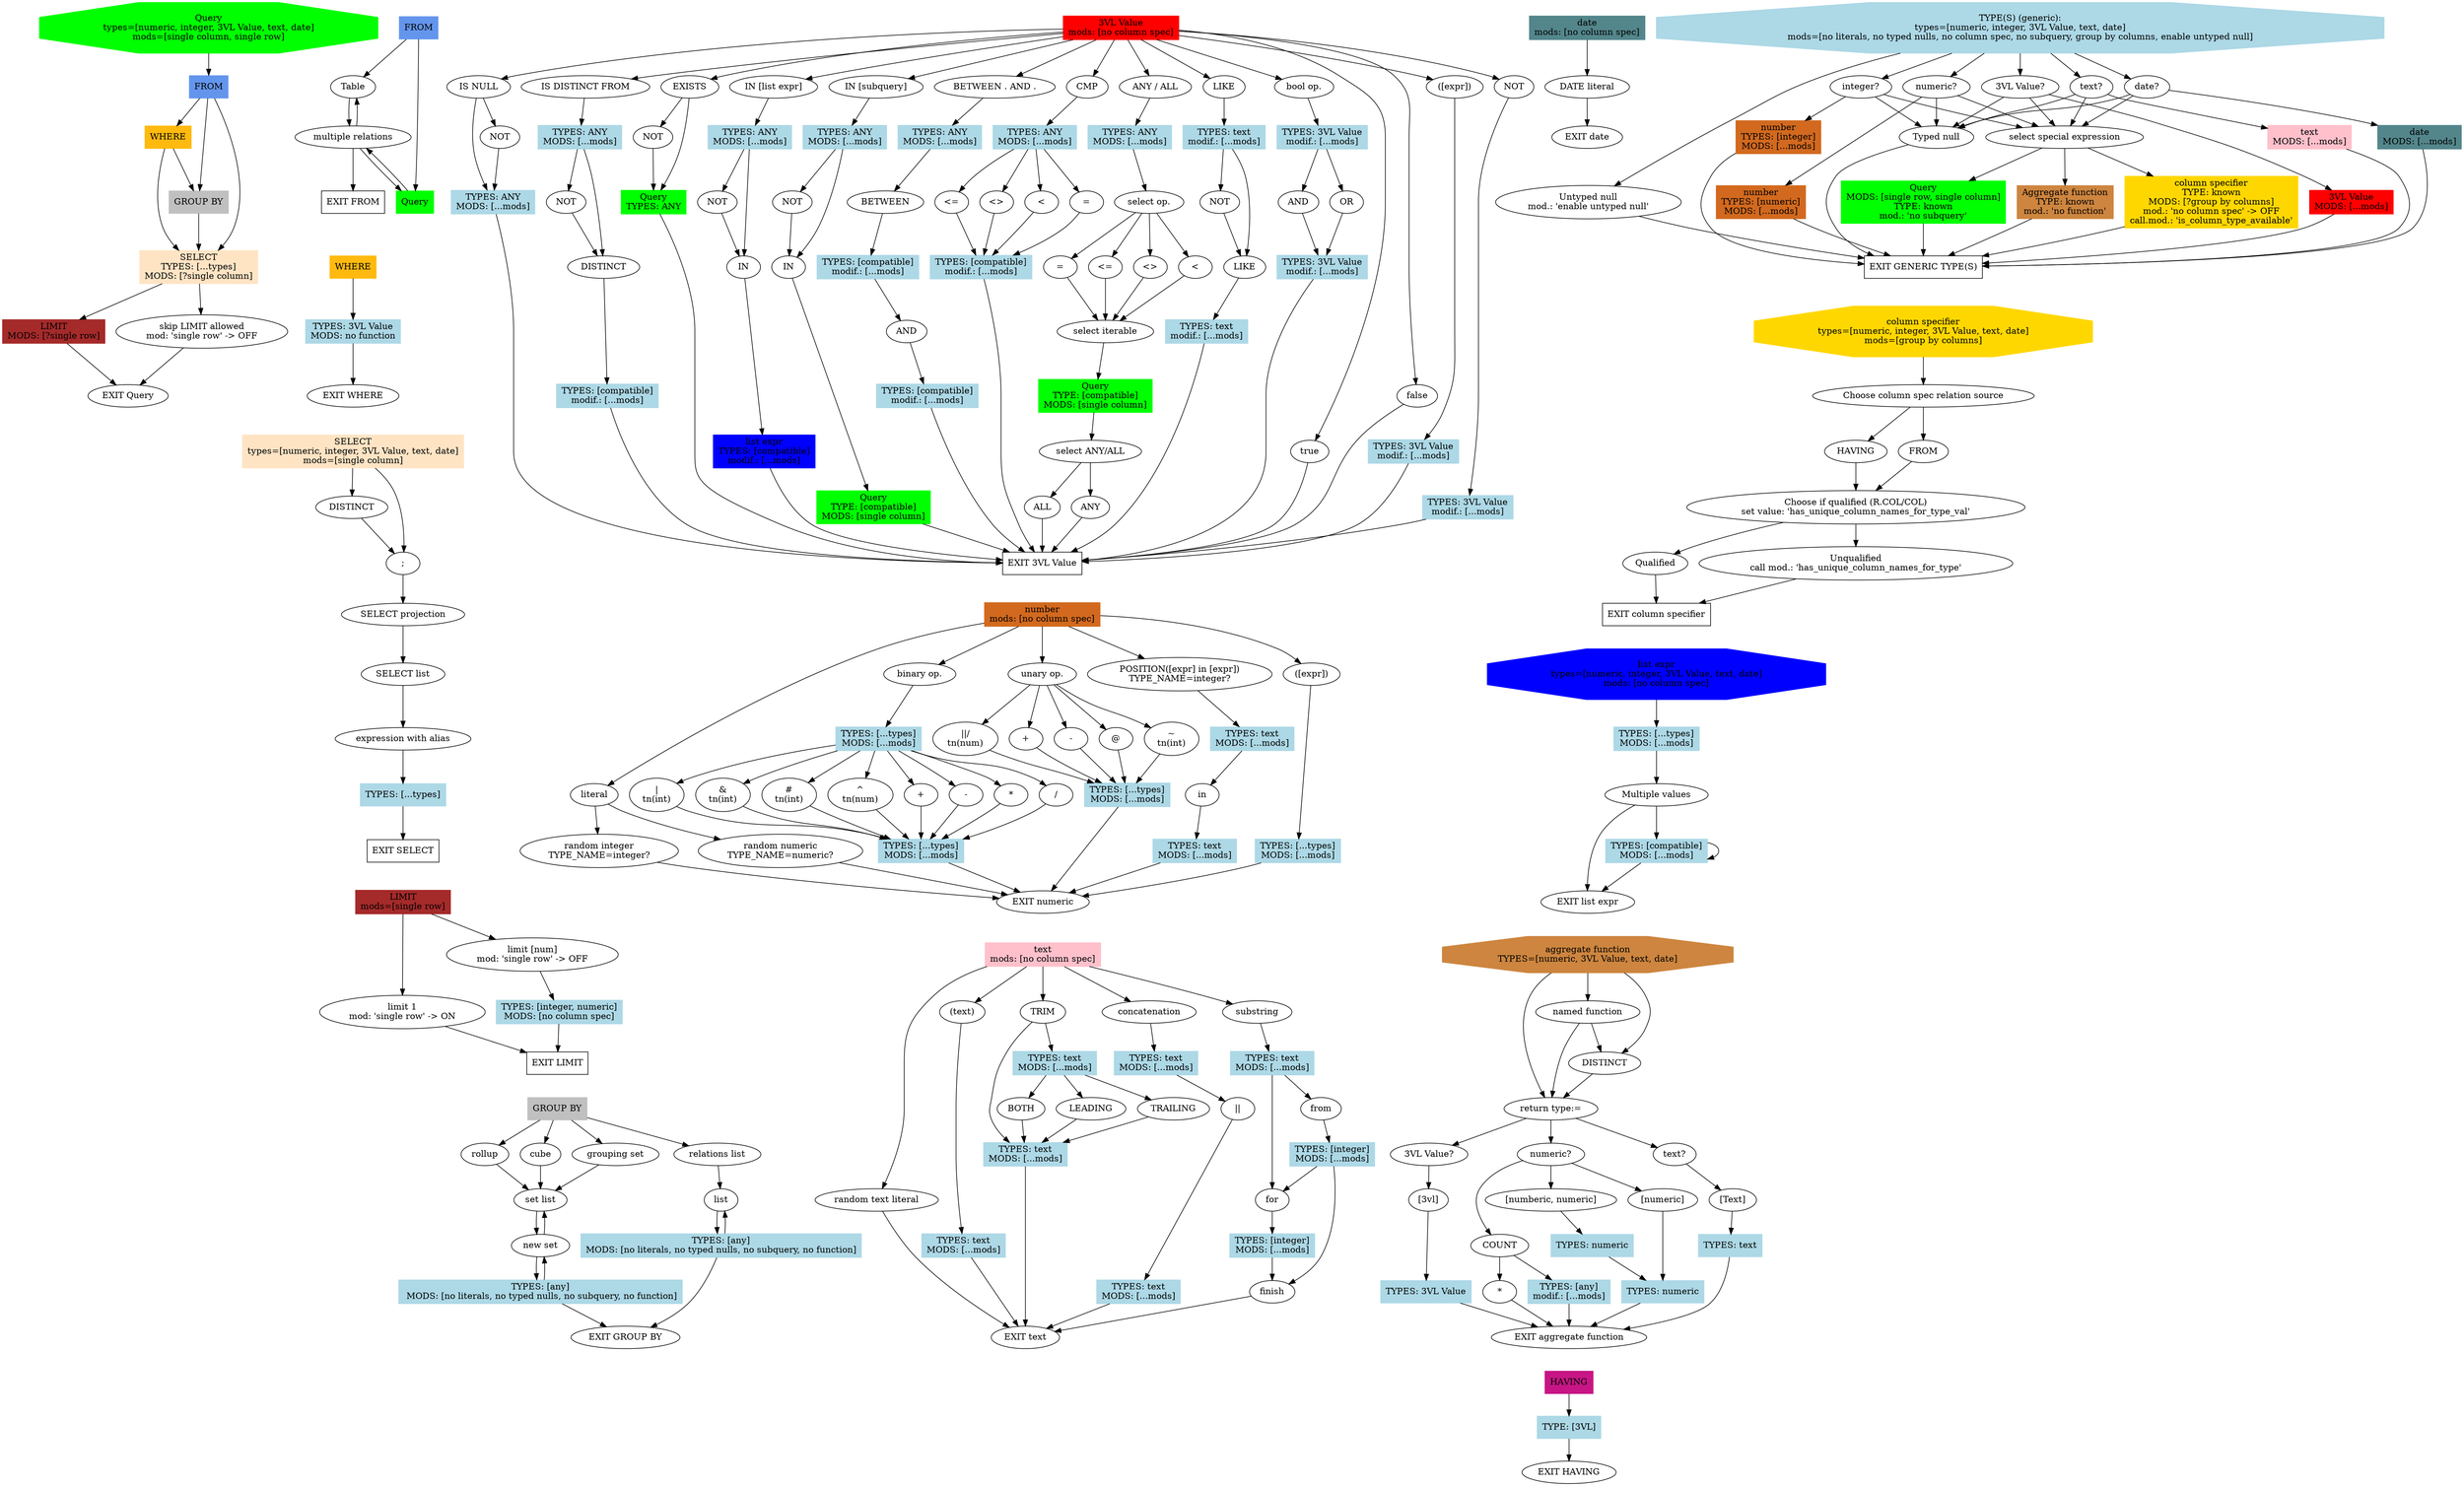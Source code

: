 # Structure is ALWAYS as follows:
# 1. General rule is place function definitions inside their own subgraphs.
# 2. Functional node begins from the node_name node.

# 3. Function definitions & calls look as follows:
# 1) Definitions:
# subgraph def_{node_name} {
#     {node_name} [
#         TYPES="[{type_name}, ...]" (multiple type variants can be choosen, none can be choosen)
#         MODS="[{mod_name}, ...]"
#         uses_wrapped_types="true" (whether to wrap types into the subgraph's type, if subgraph has an inner type)
#         ...
#     ]
#     EXIT_{node_name} [label="EXIT {node_label}"]
#     ...
# }
# 2) Calls (execution will move to a root of a different subgraph):
#     call{caller_num}_{node_name} [
#         TYPES="[{type_name}, ...]" OR "[any]" OR "[known]" OR "[compatible]" OR "[...]" (passes all argument types further),
#         MODS="[{mod_name}, ...]" OR "[...]" (passes all argument modifiers further),
#         ...
#     ]
#
# TYPE, TYPES and MOD in definitions are only for type-checking.
# All specified types of modifiers (TYPE, TYPES, MOD) are required to be passed by caller.
# If TYPES="[any]", all types are selected.
# If TYPES="[compatible]" or TYPES="[known]", the types are popped from the reprective stacks.
# from the respective stacks

# 4. Typed node (with a question mark at the end in definition label):
# {node_name} [TYPE_NAME="type_name"]
# TYPE_NAME is the name of a type listed in function declaration.
# The node will be turned off or on respective to the types passed to function call.

# 4.1 A node with a modifier
# {node_name} [modifier="[trig_name]", modifier_mode="on"/"off"]
# if `modifier` is present in the modifiers, turn the node on or off according to the modifier_mode.

# 4.2 A node with a call modifier
# {node_name} [call_modifier="[call_trig_name]"]
# if the function corresponding to call_trig_name returns true (handler registered in code),
# the node is on. Otherwise, it is off.

# 5. Exit a callable node:
# EXIT_{node_name} [label="EXIT {node_label}"]

# 6. Call a callable node with params:
# call{caller_num}_{node_name} [TYPES={...}, MODS={...}, ...]
# ... -> call...
# there can be multiple callers, so each caller should have a unique id
# values of TYPES and MOD are exact mathes to those in definition

# 7. Call a callable node without params:
# call{caller_num}_{node_name} [...]
# ... -> call...

# 8. These are ignored:
# 1) ... -> ... [color=none]
# 2) Graphviz params in [] (label, shape...)

# 9. Define a node before referencing it:
# FROM []
# Query -> FROM

# 10. Don't do this:
# ... -> ... -> ...

# 11. subgraph ignore {} is completely ignored

# 12. Do NOT use block comments /* */

# 13 [temporary]. Mark nodes that will generate a literal value with 100%
# probability as node[literal="t"]

# 14. To use modifiers provided in arguments, mark a node with modifier="MOD. NAME", modifier_mode="off" / modifier_mode="on"

digraph G {
    subgraph def_Query {
        Query [TYPES="[numeric, integer, 3VL Value, text, date]", MODS="[single column, single row]", label="Query\ntypes=[numeric, integer, 3VL Value, text, date]\nmods=[single column, single row]", shape=octagon, style=filled, color=green]
        EXIT_Query [label="EXIT Query"]

        call0_FROM [label="FROM", shape=rectangle, color=cornflowerblue, style=filled]
        Query -> call0_FROM

        call0_WHERE [label="WHERE", shape=rectangle, style=filled, color=darkgoldenrod1]
        call0_FROM -> call0_WHERE

        call0_SELECT [label="SELECT\nTYPES: [...types]\nMODS: [?single column]", TYPES="[...]", MODS="[?single column]", shape=rectangle, style=filled, color=bisque]
        call0_WHERE -> call0_SELECT
        call0_FROM -> call0_SELECT
        
        call0_group_by [label="GROUP BY", shape=rectangle, style=filled, color=gray]
        call0_WHERE -> call0_group_by
        call0_FROM -> call0_group_by
        call0_group_by -> call0_SELECT

        // call0_group_by [label="GROUP BY Statement", TYPES="[known]", shape=rectangle, style=filled, color=gray]
        // call0_WHERE -> call0_group_by
        // call0_group_by -> call0_SELECT

        // call0_having [label="HAVING", TYPES="[known]", MODS="[]", shape=rectangle, style=filled, color=mediumvioletred]
        // call0_SELECT -> call0_having
        // call0_having -> EXIT_Query

        call0_LIMIT [label="LIMIT\nMODS: [?single row]", MODS="[?single row]", shape=rectangle, style=filled, color=brown]
        query_can_skip_limit [label="skip LIMIT allowed\nmod: 'single row' -> OFF", modifier="single row", modifier_mode="off"]
        call0_SELECT -> call0_LIMIT
        call0_SELECT -> query_can_skip_limit
        call0_LIMIT -> EXIT_Query
        query_can_skip_limit -> EXIT_Query
    }

    subgraph def_FROM {
        FROM [shape=rectangle, color=cornflowerblue, style=filled]
        EXIT_FROM [label="EXIT FROM", shape=rectangle]

        FROM_multiple_relations [label="multiple relations"]

        Table []
        FROM -> Table
        Table -> FROM_multiple_relations
        FROM_multiple_relations -> Table

        call0_Query [label="Query", shape=rectangle, TYPES="[any]", MODS="[]", style=filled, color=green]
        FROM -> call0_Query
        call0_Query -> FROM_multiple_relations
        FROM_multiple_relations -> call0_Query

        // FROM -> EXIT_FROM
        FROM_multiple_relations -> EXIT_FROM
    }

    subgraph def_WHERE {
        WHERE [label="WHERE", shape=rectangle, style=filled, color=darkgoldenrod1]
        EXIT_WHERE [label="EXIT WHERE"]

        call53_types [TYPES="[3VL Value]", MODS="[no function]", label="TYPES: 3VL Value\nMODS: no function", shape=rectangle, style=filled, color=lightblue]
        WHERE -> call53_types
        call53_types -> EXIT_WHERE
    }

    subgraph def_SELECT {
        SELECT [TYPES="[numeric, integer, 3VL Value, text, date]", MODS="[single column]", label="SELECT\ntypes=[numeric, integer, 3VL Value, text, date]\nmods=[single column]", shape=rectangle, style=filled, color=bisque]
        EXIT_SELECT [label="EXIT SELECT", shape=rectangle]

        // call0_group_by [label="GROUP BY Statement", TYPES="[known]", shape=rectangle, style=filled, color=gray]
        // EXIT_WHERE -> call0_group_by
        // call0_group_by -> SELECT

        SELECT_DISTINCT [label="DISTINCT"]
        // SELECT_PERCENT [label="PERCENT"]
        // SELECT_TOP [label="TOP"]
        // call43_types [TYPES="[integer, numeric]", label="TYPES: [integer, numeric]", shape=rectangle, style=filled, color=lightblue]
        // SELECT_WITH_TIES [label="WITH TIES"]
        SELECT_distinct_end [label=";"]
        // SELECT_percent_end [label=";"]

        SELECT -> SELECT_DISTINCT
        SELECT_DISTINCT -> SELECT_distinct_end
        SELECT -> SELECT_distinct_end
        // SELECT_distinct_end -> SELECT_TOP
        // SELECT_TOP -> call43_types
        // call43_types -> SELECT_PERCENT
        // SELECT_PERCENT -> SELECT_percent_end
        // call43_types -> SELECT_percent_end
        // SELECT_percent_end -> SELECT_WITH_TIES

        SELECT_projection [label="SELECT projection"]
        // SELECT_WITH_TIES -> SELECT_projection
        SELECT_distinct_end -> SELECT_projection
        // SELECT_percent_end -> SELECT_projection

        SELECT_list [label="SELECT list"]
        
        // we can make a call trigger, moving this to a separate subgraph,
        // that would check whether there is a single column for a wildcard,
        // but let's keep it simple for now
        // SELECT_wildcard[label="wildcard\ncall mod.: is_wildcard_available", call_modifier="is_wildcard_available"]
        // SELECT_qualified_wildcard[label="qualified wildcard\ncall mod.: is_wildcard_available", call_modifier="is_wildcard_available"]
        // SELECT_tables_eligible_for_wildcard[label="Set Relations for wildcards\nset_value='wildcard_relations'", set_value="wildcard_relations"]
        // SELECT_tables_eligible_for_wildcard -> SELECT_wildcard
        // SELECT_tables_eligible_for_wildcard -> SELECT_qualified_wildcard

        // SELECT_unnamed_expr[label="unnamed expression"]
        SELECT_expr_with_alias[label="expression with alias"]
        // SELECT_list_multiple_values[label="SELECT list multiple values\nOFF: 'single column'", modifier="single column", modifier_mode="off"]

        SELECT_projection -> SELECT_list
        // SELECT_list -> SELECT_tables_eligible_for_wildcard
        // SELECT_list -> SELECT_unnamed_expr
        SELECT_list -> SELECT_expr_with_alias
        call54_types [label="TYPES: [...types]", TYPES="[...]", shape=rectangle, style=filled, color=lightblue]
        // SELECT_unnamed_expr -> call54_types
        SELECT_expr_with_alias -> call54_types

        // call0_aggregate_function [label="aggregate function*", TYPES="[known]", shape=rectangle, style=filled, color=peru]
        // SELECT_wildcard -> SELECT_list_multiple_values
        // SELECT_wildcard -> EXIT_SELECT
        // SELECT_qualified_wildcard -> SELECT_list_multiple_values
        // SELECT_qualified_wildcard -> EXIT_SELECT
        // call54_types -> SELECT_list_multiple_values
        call54_types -> EXIT_SELECT
        // SELECT_list_multiple_values -> SELECT_list
    }

    subgraph def_LIMIT {
        LIMIT [MODS="[single row]", label="LIMIT\nmods=[single row]", shape=rectangle, style=filled, color=brown]
        EXIT_LIMIT [label="EXIT LIMIT", shape=rectangle]

        single_row_true [label="limit 1\nmod: 'single row' -> ON", modifier="single row", modifier_mode="on"]
        LIMIT -> single_row_true
        single_row_true -> EXIT_LIMIT

        limit_num [label="limit [num]\nmod: 'single row' -> OFF", modifier="single row", modifier_mode="off"]
        LIMIT -> limit_num
        call52_types [TYPES="[integer, numeric]", MODS="[no column spec, no function]", label="TYPES: [integer, numeric]\nMODS: [no column spec]", shape=rectangle, style=filled, color=lightblue]
        limit_num -> call52_types
        call52_types -> EXIT_LIMIT
    }

    subgraph def_VAL_3 {
        VAL_3 [shape=rectangle, label="3VL Value\nmods: [no column spec]", MODS="[no column spec]", style=filled, color=red]
        EXIT_VAL_3 [shape=rectangle, label="EXIT 3VL Value"]

        IsNull [label="IS NULL"]
        call55_types [TYPES="[any]", MODS="[...]", label="TYPES: ANY\nMODS: [...mods]", shape=rectangle, color=lightblue, style=filled]
        VAL_3 -> IsNull
        IsNull -> call55_types
        IsNull_not [label="NOT"]
        IsNull -> IsNull_not
        IsNull_not -> call55_types
        call55_types -> EXIT_VAL_3

        IsDistinctFrom [label="IS DISTINCT FROM"]
        call56_types [TYPES="[any]", MODS="[...]", label="TYPES: ANY\nMODS: [...mods]", shape=rectangle, color=lightblue, style=filled]
        IsDistinctNOT [label="NOT"]
        DISTINCT []
        call21_types [MODS="[...]", TYPES="[compatible]", label="TYPES: [compatible]\nmodif.: [...mods]", shape=rectangle, style=filled, color=lightblue]
        VAL_3 -> IsDistinctFrom
        IsDistinctFrom -> call56_types
        call56_types -> IsDistinctNOT
        IsDistinctNOT -> DISTINCT
        call56_types -> DISTINCT
        DISTINCT -> call21_types
        call21_types -> EXIT_VAL_3

        Exists_not [label="NOT"]
        Exists [label="EXISTS"]
        call2_Query [TYPES="[any]", MODS="[]", label="Query\nTYPES: ANY", shape=rectangle, style=filled, color=green]
        VAL_3 -> Exists
        Exists -> call2_Query
        call2_Query -> EXIT_VAL_3
        Exists -> Exists_not
        Exists_not -> call2_Query

        InList[label="IN [list expr]"]
        InListNot [label="NOT"]
        InListIn [label="IN"]
        VAL_3 -> InList
        call57_types [TYPES="[any]", MODS="[...]", label="TYPES: ANY\nMODS: [...mods]", shape=rectangle, color=lightblue, style=filled]
        InList -> call57_types
        call57_types -> InListNot
        InListNot -> InListIn
        call57_types -> InListIn
        call1_list_expr [TYPES="[compatible]", MODS="[...]", label="list expr\nTYPES: [compatible]\nmodif.: [...mods]", shape=rectangle, style=filled, color=blue]
        InListIn -> call1_list_expr
        call1_list_expr -> EXIT_VAL_3

        InSubquery[label="IN [subquery]"]
        InSubqueryNot [label="NOT"]
        InSubqueryIn [label="IN"]
        call58_types [TYPES="[any]", MODS="[...]", label="TYPES: ANY\nMODS: [...mods]", shape=rectangle, color=lightblue, style=filled]
        VAL_3 -> InSubquery
        InSubquery -> call58_types
        call58_types -> InSubqueryNot
        InSubqueryNot -> InSubqueryIn
        call58_types -> InSubqueryIn
        call3_Query [TYPES="[compatible]", MODS="[single column]", label="Query\nTYPE: [compatible]\nMODS: [single column]", shape=rectangle, style=filled, color=green]
        InSubqueryIn -> call3_Query
        call3_Query -> EXIT_VAL_3

        Between[label="BETWEEN . AND ."]
        BetweenBetween [label="BETWEEN"]
        BetweenBetweenAnd [label="AND"]
        VAL_3 -> Between
        call59_types [TYPES="[any]", MODS="[...]", label="TYPES: ANY\nMODS: [...mods]", shape=rectangle, color=lightblue, style=filled]
        Between -> call59_types
        call59_types -> BetweenBetween
        call22_types [MODS="[...]", TYPES="[compatible]", label="TYPES: [compatible]\nmodif.: [...mods]", shape=rectangle, style=filled, color=lightblue]
        BetweenBetween -> call22_types
        call22_types -> BetweenBetweenAnd
        call23_types [MODS="[...]", TYPES="[compatible]", label="TYPES: [compatible]\nmodif.: [...mods]", shape=rectangle, style=filled, color=lightblue]
        BetweenBetweenAnd -> call23_types
        call23_types -> EXIT_VAL_3

        BinaryComp[label="CMP"]
        BinaryCompLess [label="<"]
        BinaryCompEqual [label="="]
        BinaryCompLessEqual [label="<="]
        BinaryCompUnEqual [label="<>"]
        VAL_3 -> BinaryComp
        call60_types [TYPES="[any]", MODS="[...]", label="TYPES: ANY\nMODS: [...mods]", shape=rectangle, color=lightblue, style=filled]
        BinaryComp -> call60_types
        call24_types [MODS="[...]", TYPES="[compatible]", label="TYPES: [compatible]\nmodif.: [...mods]", shape=rectangle, style=filled, color=lightblue]
        call60_types -> BinaryCompLess
        BinaryCompLess -> call24_types
        call60_types -> BinaryCompEqual
        BinaryCompEqual -> call24_types
        call60_types -> BinaryCompLessEqual
        BinaryCompLessEqual -> call24_types
        call60_types -> BinaryCompUnEqual
        BinaryCompUnEqual -> call24_types
        call24_types -> EXIT_VAL_3

        AnyAll[label="ANY / ALL"]
        AnyAllSelectOp[label="select op."]
        AnyAllLess [label="<"]
        AnyAllEqual [label="="]
        AnyAllLessEqual [label="<="]
        AnyAllUnEqual [label="<>"]
        AnyAllSelectIter[label="select iterable"]
        AnyAllAnyAll[label="select ANY/ALL"]
        AnyAllAnyAllAny[label="ANY"]
        AnyAllAnyAllAll[label="ALL"]
        VAL_3 -> AnyAll
        call61_types [TYPES="[any]", MODS="[...]", label="TYPES: ANY\nMODS: [...mods]", shape=rectangle, color=lightblue, style=filled]
        AnyAll -> call61_types
        call61_types -> AnyAllSelectOp
        AnyAllSelectOp -> AnyAllLess
        AnyAllLess -> AnyAllSelectIter
        AnyAllSelectOp -> AnyAllEqual
        AnyAllEqual -> AnyAllSelectIter
        AnyAllSelectOp -> AnyAllLessEqual
        AnyAllLessEqual -> AnyAllSelectIter
        AnyAllSelectOp -> AnyAllUnEqual
        AnyAllUnEqual -> AnyAllSelectIter
        call4_Query [TYPES="[compatible]", MODS="[single column]", label="Query\nTYPE: [compatible]\nMODS: [single column]", shape=rectangle, style=filled, color=green]
        AnyAllSelectIter -> call4_Query
        call4_Query -> AnyAllAnyAll
        AnyAllAnyAll -> AnyAllAnyAllAny
        AnyAllAnyAllAny -> EXIT_VAL_3
        AnyAllAnyAll -> AnyAllAnyAllAll
        AnyAllAnyAllAll -> EXIT_VAL_3

        BinaryStringLike[label="LIKE"]
        BinaryStringLikeNot [label="NOT"]
        BinaryStringLikeIn [label="LIKE"]
        VAL_3 -> BinaryStringLike
        call25_types [MODS="[...]", TYPES="[text]", label="TYPES: text\nmodif.: [...mods]", shape=rectangle, style=filled, color=lightblue]
        BinaryStringLike -> call25_types
        call25_types -> BinaryStringLikeNot
        BinaryStringLikeNot -> BinaryStringLikeIn
        call25_types -> BinaryStringLikeIn
        call26_types [MODS="[...]", TYPES="[text]", label="TYPES: text\nmodif.: [...mods]", shape=rectangle, style=filled, color=lightblue]
        BinaryStringLikeIn -> call26_types
        call26_types -> EXIT_VAL_3

        BinaryBooleanOpV3[label="bool op."]
        BinaryBooleanOpV3AND [label="AND"]
        BinaryBooleanOpV3OR [label="OR"]
        // BinaryBooleanOpV3XOR [label="XOR"] // THERE IS NO XOR IN POSTGRESQL
        VAL_3 -> BinaryBooleanOpV3
        call27_types [MODS="[...]", TYPES="[3VL Value]", label="TYPES: 3VL Value\nmodif.: [...mods]", shape=rectangle, style=filled, color=lightblue]
        BinaryBooleanOpV3 -> call27_types
        call27_types -> BinaryBooleanOpV3AND
        call28_types [MODS="[...]", TYPES="[3VL Value]", label="TYPES: 3VL Value\nmodif.: [...mods]", shape=rectangle, style=filled, color=lightblue]
        BinaryBooleanOpV3AND -> call28_types
        call27_types -> BinaryBooleanOpV3OR
        BinaryBooleanOpV3OR -> call28_types
        // call27_types -> BinaryBooleanOpV3XOR
        // BinaryBooleanOpV3XOR -> call28_types
        call28_types -> EXIT_VAL_3

        true [literal="t"]
        VAL_3 -> true
        true -> EXIT_VAL_3
        false [literal="t"]
        VAL_3 -> false
        false -> EXIT_VAL_3

        Nested_VAL_3[label="([expr])"]
        VAL_3 -> Nested_VAL_3
        call29_types [MODS="[...]", TYPES="[3VL Value]", label="TYPES: 3VL Value\nmodif.: [...mods]", shape=rectangle, style=filled, color=lightblue]
        Nested_VAL_3 -> call29_types
        call29_types -> EXIT_VAL_3

        UnaryNot_VAL_3[label="NOT"]
        call30_types [MODS="[...]", TYPES="[3VL Value]", label="TYPES: 3VL Value\nmodif.: [...mods]", shape=rectangle, style=filled, color=lightblue]
        VAL_3 -> UnaryNot_VAL_3
        UnaryNot_VAL_3 -> call30_types
        call30_types -> EXIT_VAL_3
    }

    subgraph def_number {
        number [shape=rectangle, label="number\nmods: [no column spec]", TYPES="[integer, numeric]", MODS="[no column spec]", style=filled, color=chocolate]
        EXIT_number [label="EXIT numeric"]

        number_literal[label="literal", literal="t"]
        number -> number_literal
        number_literal_integer[label="random integer\nTYPE_NAME=integer?", TYPE_NAME="integer", literal="t"]
        number_literal -> number_literal_integer
        number_literal_integer -> EXIT_number
        number_literal_numeric[label="random numeric\nTYPE_NAME=numeric?", TYPE_NAME="numeric", literal="t"]
        number_literal -> number_literal_numeric
        number_literal_numeric -> EXIT_number

        BinaryNumberOp[label="binary op."]
        call47_types [TYPES="[...]", MODS="[...]", label="TYPES: [...types]\nMODS: [...mods]", shape=rectangle, style=filled, color=lightblue]
        number -> BinaryNumberOp
        call48_types [TYPES="[...]", MODS="[...]", label="TYPES: [...types]\nMODS: [...mods]", shape=rectangle, style=filled, color=lightblue]
        BinaryNumberOp -> call48_types
        binary_number_plus [label="+"]
        call48_types -> binary_number_plus
        binary_number_plus -> call47_types
        binary_number_minus [label="-"]
        call48_types -> binary_number_minus
        binary_number_minus -> call47_types
        binary_number_mul [label="*"]
        call48_types -> binary_number_mul
        binary_number_mul -> call47_types
        binary_number_div [label="/"]
        call48_types -> binary_number_div
        binary_number_div -> call47_types
        binary_number_bin_or [label="|\ntn(int)", TYPE_NAME="integer"]
        call48_types -> binary_number_bin_or
        binary_number_bin_or -> call47_types
        binary_number_bin_and [label="&\ntn(int)", TYPE_NAME="integer"]
        call48_types -> binary_number_bin_and
        binary_number_bin_and -> call47_types
        binary_number_bin_xor [label="#\ntn(int)", TYPE_NAME="integer"]
        call48_types -> binary_number_bin_xor
        binary_number_bin_xor -> call47_types
        binary_number_exp [label="^\ntn(num)", TYPE_NAME="numeric"]
        call48_types -> binary_number_exp
        binary_number_exp -> call47_types
        call47_types -> EXIT_number

        UnaryNumberOp [label="unary op."]
        call1_types [TYPES="[...]", MODS="[...]", label="TYPES: [...types]\nMODS: [...mods]", shape=rectangle, style=filled, color=lightblue]
        number -> UnaryNumberOp
        unary_number_plus[label="+"]
        UnaryNumberOp -> unary_number_plus
        unary_number_plus -> call1_types
        unary_number_minus[label="-"]
        UnaryNumberOp -> unary_number_minus
        unary_number_minus -> call1_types
        unary_number_abs [label="@"]
        UnaryNumberOp -> unary_number_abs
        unary_number_abs -> call1_types
        unary_number_bin_not [label="~\ntn(int)", TYPE_NAME="integer"]
        UnaryNumberOp -> unary_number_bin_not
        unary_number_bin_not -> call1_types
        // unary_number_sq_root [label="|/\ntn(num)", TYPE_NAME="numeric"]
        // UnaryNumberOp -> unary_number_sq_root
        // unary_number_sq_root -> call1_types
        unary_number_cub_root [label="||/\ntn(num)", TYPE_NAME="numeric"]
        UnaryNumberOp -> unary_number_cub_root
        unary_number_cub_root -> call1_types
        call1_types -> EXIT_number

        number_string_position[label="POSITION([expr] in [expr])\nTYPE_NAME=integer?", TYPE_NAME="integer"]
        number -> number_string_position
        call2_types [TYPES="[text]", MODS="[...]", label="TYPES: text\nMODS: [...mods]", shape=rectangle, style=filled, color=lightblue]
        number_string_position -> call2_types
        string_position_in [label="in"]
        call2_types -> string_position_in
        call3_types [TYPES="[text]", MODS="[...]", label="TYPES: text\nMODS: [...mods]", shape=rectangle, style=filled, color=lightblue]
        string_position_in -> call3_types
        call3_types -> EXIT_number

        nested_number[label="([expr])"]
        number -> nested_number
        call4_types [TYPES="[...]", MODS="[...]", label="TYPES: [...types]\nMODS: [...mods]", shape=rectangle, style=filled, color=lightblue]
        nested_number -> call4_types
        call4_types -> EXIT_number
    }

    subgraph def_text {
        text [label="text\nmods: [no column spec]", MODS="[no column spec]", shape=rectangle, style=filled, color=pink]
        EXIT_text [label="EXIT text"]

        text_literal [label="random text literal", literal="t"]
        text -> text_literal
        text_literal -> EXIT_text

        text_nested [label="(text)", literal="t"]
        text -> text_nested
        call62_types [TYPES="[text]", MODS="[...]", label="TYPES: text\nMODS: [...mods]", shape=rectangle, style=filled, color=lightblue]
        text_nested -> call62_types
        call62_types -> EXIT_text

        text_trim[label="TRIM"]
        text -> text_trim
        call5_types [TYPES="[text]", MODS="[...]", label="TYPES: text\nMODS: [...mods]", shape=rectangle, style=filled, color=lightblue]
        text_trim -> call5_types
        call6_types [TYPES="[text]", MODS="[...]", label="TYPES: text\nMODS: [...mods]", shape=rectangle, style=filled, color=lightblue]
        text_trim -> call6_types
        BOTH []
        call6_types -> BOTH
        BOTH -> call5_types
        LEADING []
        call6_types -> LEADING
        LEADING -> call5_types
        TRAILING []
        call6_types -> TRAILING
        TRAILING -> call5_types
        call5_types -> EXIT_text

        text_concat [label="concatenation"]
        text -> text_concat
        call7_types [TYPES="[text]", MODS="[...]", label="TYPES: text\nMODS: [...mods]", shape=rectangle, style=filled, color=lightblue]
        text_concat -> call7_types
        text_concat_concat [label="||"]
        call7_types -> text_concat_concat
        call8_types [TYPES="[text]", MODS="[...]", label="TYPES: text\nMODS: [...mods]", shape=rectangle, style=filled, color=lightblue]
        text_concat_concat -> call8_types
        call8_types -> EXIT_text

        text_substring[label="substring"]
        text -> text_substring
        call9_types [TYPES="[text]", MODS="[...]", label="TYPES: text\nMODS: [...mods]", shape=rectangle, style=filled, color=lightblue]
        text_substring -> call9_types
        text_substring_from [label="from"]
        text_substring_for [label="for"]
        call9_types -> text_substring_from
        call9_types -> text_substring_for
        text_substring_end [label="finish"]
        call10_types [TYPES="[integer]", MODS="[...]", label="TYPES: [integer]\nMODS: [...mods]", shape=rectangle, style=filled, color=lightblue]
        text_substring_from -> call10_types
        call10_types -> text_substring_for
        call10_types -> text_substring_end
        call11_types [TYPES="[integer]", MODS="[...]", label="TYPES: [integer]\nMODS: [...mods]", shape=rectangle, style=filled, color=lightblue]
        text_substring_for -> call11_types
        call11_types -> text_substring_end
        text_substring_end -> EXIT_text
    }

    subgraph def_date {
        date [label="date\nmods: [no column spec]", MODS="[no column spec]", shape=rectangle, style=filled, color=cadetblue4]
        EXIT_date [label="EXIT date"]

        date_literal [label="DATE literal"]
        date -> date_literal
        date_literal -> EXIT_date
    }

    subgraph def_types {
        types [TYPES="[numeric, integer, 3VL Value, text, date]", MODS="[no literals, no typed nulls, no column spec, no subquery, group by columns, enable untyped null, no function]", label="TYPE(S) (generic):\ntypes=[numeric, integer, 3VL Value, text, date]\nmods=[no literals, no typed nulls, no column spec, no subquery, group by columns, enable untyped null]", shape=octagon, style=filled, color=lightblue]
        EXIT_types [label="EXIT GENERIC TYPE(S)", shape=rectangle]

        types_select_type_integer[TYPE_NAME="integer", label="integer?", set_value="types_type"]
        types -> types_select_type_integer
        types_select_type_numeric[TYPE_NAME="numeric", label="numeric?", set_value="types_type"]
        types -> types_select_type_numeric
        types_select_type_3vl[TYPE_NAME="3VL Value", label="3VL Value?", set_value="types_type"]
        types -> types_select_type_3vl
        types_select_type_text[TYPE_NAME="text", label="text?", set_value="types_type"]
        types -> types_select_type_text
        types_select_type_date[TYPE_NAME="date", label="date?", set_value="types_type"]
        types -> types_select_type_date

        types_null [label="Untyped null\nmod.: 'enable untyped null'", modifier="enable untyped null", modifier_mode="on"]
        types -> types_null
        types_null -> EXIT_types

        types_return_typed_null [label="Typed null", modifier="no typed nulls", modifier_mode="off"]
        types_select_type_integer -> types_return_typed_null
        types_select_type_numeric -> types_return_typed_null
        types_select_type_3vl -> types_return_typed_null
        types_select_type_text -> types_return_typed_null
        types_select_type_date -> types_return_typed_null
        types_return_typed_null -> EXIT_types

        types_select_special_expression [label="select special expression"]
        types_select_type_integer -> types_select_special_expression
        types_select_type_numeric -> types_select_special_expression
        types_select_type_3vl -> types_select_special_expression
        types_select_type_text -> types_select_special_expression
        types_select_type_date -> types_select_special_expression

        call0_column_spec [TYPES="[known]", MODS="[?group by columns]", modifier="no column spec", modifier_mode="off", call_modifier="is_column_type_available", label="column specifier\nTYPE: known\nMODS: [?group by columns]\nmod.: 'no column spec' -> OFF\ncall.mod.: 'is_column_type_available'", shape=rectangle, style=filled, color=gold]
        types_select_special_expression -> call0_column_spec
        call0_column_spec -> EXIT_types

        call1_Query [TYPES="[known]", MODS="[single row, single column]", label="Query\nMODS: [single row, single column]\nTYPE: known\nmod.: 'no subquery'", modifier="no subquery", modifier_mode="off", shape=rectangle, style=filled, color=green]
        types_select_special_expression -> call1_Query
        call1_Query -> EXIT_types

        call0_aggregate_function [TYPES="[known]", modifier="no function", label="Aggregate function\nTYPE: known\nmod.: 'no function'", modifier_mode="off", shape=rectangle, style=filled, color=peru]
        types_select_special_expression -> call0_aggregate_function
        call0_aggregate_function -> EXIT_types

        call1_number [label="number\nTYPES: [integer]\nMODS: [...mods]", TYPES="[integer]", MODS="[...]", modifier="no literals", modifier_mode="off", shape=rectangle, style=filled, color=chocolate]
        types_select_type_integer -> call1_number
        call1_number -> EXIT_types

        call0_number [label="number\nTYPES: [numeric]\nMODS: [...mods]", TYPES="[numeric]", MODS="[...]", modifier="no literals", modifier_mode="off", shape=rectangle, style=filled, color=chocolate]
        types_select_type_numeric -> call0_number
        call0_number -> EXIT_types

        call1_VAL_3 [label="3VL Value\nMODS: [...mods]", MODS="[...]", modifier="no literals", modifier_mode="off", shape=rectangle, style=filled, color=red]
        types_select_type_3vl -> call1_VAL_3
        call1_VAL_3 -> EXIT_types

        call0_text [label="text\nMODS: [...mods]", MODS="[...]", modifier="no literals", modifier_mode="off", shape=rectangle, style=filled, color=pink]
        types_select_type_text -> call0_text
        call0_text -> EXIT_types

        call0_date [label="date\nMODS: [...mods]", MODS="[...]", modifier="no literals", modifier_mode="off", shape=rectangle, style=filled, color=cadetblue4]
        types_select_type_date -> call0_date
        call0_date -> EXIT_types
    }

    subgraph def_column_spec {
        column_spec [TYPES="[numeric, integer, 3VL Value, text, date]", MODS="[group by columns]", label="column specifier\ntypes=[numeric, integer, 3VL Value, text, date]\nmods=[group by columns]", shape=octagon, style=filled, color=gold]
        EXIT_column_spec [label="EXIT column specifier", shape=rectangle]

        column_spec_choose_source [label="Choose column spec relation source"]
        column_spec -> column_spec_choose_source

        column_spec_choose_qualified [label="Choose if qualified (R.COL/COL)\nset value: 'has_unique_column_names_for_type_val'", set_value="has_unique_column_names_for_type_val"]

        get_column_spec_from_group_by [label="HAVING", modifier="group by columns", modifier_mode="on"]
        column_spec_choose_source -> get_column_spec_from_group_by
        get_column_spec_from_group_by -> column_spec_choose_qualified

        get_column_spec_from_from [label="FROM", modifier="group by columns", modifier_mode="off"]
        column_spec_choose_source -> get_column_spec_from_from
        get_column_spec_from_from -> column_spec_choose_qualified

        qualified_column_name [label="Qualified"]
        column_spec_choose_qualified -> qualified_column_name
        qualified_column_name -> EXIT_column_spec

        unqualified_column_name [label="Unqualified\ncall mod.: 'has_unique_column_names_for_type'", call_modifier="has_unique_column_names_for_type"]
        column_spec_choose_qualified -> unqualified_column_name
        unqualified_column_name -> EXIT_column_spec
    }

    subgraph def_list_expr {
        list_expr [TYPES="[numeric, integer, 3VL Value, text, date]", MODS="[no column spec]", label="list expr\ntypes=[numeric, integer, 3VL Value, text, date]\nmods: [no column spec]", shape=octagon, style=filled, color=blue]
        EXIT_list_expr[label="EXIT list expr"]

        call16_types [TYPES="[...]", MODS="[...]", label="TYPES: [...types]\nMODS: [...mods]", shape=rectangle, style=filled, color=lightblue]
        list_expr -> call16_types

        list_expr_multiple_values [label="Multiple values"]
        call16_types -> list_expr_multiple_values

        call49_types [TYPES="[compatible]", label="TYPES: [compatible]\nMODS: [...mods]", MODS="[...]", shape=rectangle, style=filled, color=lightblue]
        list_expr_multiple_values -> call49_types
        list_expr_multiple_values -> EXIT_list_expr
        call49_types -> call49_types

        call49_types -> EXIT_list_expr
    }

    subgraph def_group_by {
        group_by [label="GROUP BY", shape=rectangle, style=filled, color=gray]
        EXIT_group_by [label="EXIT GROUP BY"]

        grouping_rollup [label="rollup"]
        group_by -> grouping_rollup

        grouping_cube [label="cube"]
        group_by -> grouping_cube
        
        grouping_relations_list[label="relations list"]
        group_by -> grouping_relations_list

        grouping_set [label="grouping set"]
        group_by -> grouping_set

        set_list[label="set list"]

        new_set [label="new set"]
        grouping_set -> set_list
        set_list -> new_set
        new_set -> set_list
        
        call69_types[TYPES="[any]", label="TYPES: [any]\n MODS: [no literals, no typed nulls, no subquery, no function]", MODS="[no literals, no typed nulls, no subquery, no function]", shape=rectangle, style=filled, color=lightblue]
        new_set -> call69_types
        call69_types -> new_set
        call69_types -> EXIT_group_by
        
        list_of_relations[label="list"]
        grouping_relations_list -> list_of_relations
        grouping_cube -> set_list
        grouping_rollup -> set_list

        call70_types[TYPES="[any]", label="TYPES: [any]\nMODS: [no literals, no typed nulls, no subquery, no function]", MODS="[no literals, no typed nulls, no subquery, no function]", shape=rectangle, style=filled, color=lightblue]
        list_of_relations -> call70_types
        call70_types -> list_of_relations
        call70_types -> EXIT_group_by
    }


    subgraph def_aggregate_function {
        aggregate_function [TYPES="[numeric, 3VL Value, text, date]", label="aggregate function\nTYPES=[numeric, 3VL Value, text, date]", shape=octagon, style=filled, color=peru]
        EXIT_aggregate_function [label="EXIT aggregate function"]
        
        aggregate_select_return_type [label="return type:="]
        aggregate_alias[label="named function"]
        //aggregate_unnamed[labe="unnamed function"]
        aggregate_distinct[label="DISTINCT"]
        aggregate_function -> aggregate_alias
        aggregate_function -> aggregate_distinct
        aggregate_alias -> aggregate_select_return_type
        aggregate_alias -> aggregate_distinct
        aggregate_distinct -> aggregate_select_return_type
        
        aggregate_function -> aggregate_select_return_type
        
        aggregate_select_type_numeric[OPTIONAL="numeric", label="numeric?"]
        // aggregate_select_type_array[OPTIONAL="array", label="array?"]
        aggregate_select_type_string[OPTIONAL="text", label="text?"]
        aggregate_select_type_bool[OPTIONAL="3VL Value", label="3VL Value?"]
        
        // aggregate_select_type_numeric[OPTIONAL="numeric", label="numeric?", set_value="types_type"]
        // aggregate_select_type_string[OPTIONAL="text", label="text?", set_value="types_type"]
        // aggregate_select_type_bool[OPTIONAL="3VL Value", label="3VL Value?", set_value="types_type"]

        aggregate_select_return_type -> aggregate_select_type_numeric
        // aggregate_select_return_type -> aggregate_select_type_array
        aggregate_select_return_type -> aggregate_select_type_string
        aggregate_select_return_type -> aggregate_select_type_bool
        
        call64_types [TYPES="[3VL Value]", label="TYPES: 3VL Value", shape=rectangle, style=filled, color=lightblue]
        call66_types [TYPES="[numeric]", label="TYPES: numeric", shape=rectangle, style=filled, color=lightblue]
        call63_types [TYPES="[text]", label="TYPES: text", shape=rectangle, style=filled, color=lightblue]
        call64_types -> EXIT_aggregate_function
        call66_types -> EXIT_aggregate_function
        call63_types -> EXIT_aggregate_function

        arg_single_vl3 [label="[3vl]"]
        aggregate_select_type_bool -> arg_single_vl3
        arg_single_vl3 -> call64_types

        arg_string[label="[Text]"]
        aggregate_select_type_string -> arg_string
        arg_string -> call63_types


        COUNT[]
        aggregate_select_type_numeric -> COUNT
        COUNT_wildcard[label="*"]
        call65_types [TYPES="[any]", label="TYPES: [any]\nmodif.: [...mods]", MODS="[...]", shape=rectangle, style=filled, color=lightblue]
        
        COUNT -> COUNT_wildcard
        // COUNT -> COUNT_distinct
        COUNT -> call65_types
        // COUNT_distinct -> call65_types
        call65_types -> EXIT_aggregate_function
        COUNT_wildcard -> EXIT_aggregate_function

        arg_double_numeric [label="[numberic, numeric]"]
        aggregate_select_type_numeric -> arg_double_numeric   

        call68_types[TYPES="[numeric]", label="TYPES: numeric", shape=rectangle, style=filled, color=lightblue]
        arg_double_numeric -> call68_types
        
        call68_types -> call66_types
        
        arg_single_numeric[label="[numeric]"]
        aggregate_select_type_numeric -> arg_single_numeric
        arg_single_numeric -> call66_types
    }


    subgraph def_having {
        having [label="HAVING", MODS="[group by columns]", shape=rectangle, style=filled, color=mediumvioletred]
        EXIT_having [label="EXIT HAVING"]
        call45_types [TYPES="[3VL Value]", label="TYPE: [3VL]", shape=rectangle, style=filled, color=lightblue]
        having -> call45_types
        call45_types -> EXIT_having
    }

    # cosmetic
    subgraph ignore {
        EXIT_FROM -> WHERE [color=none]
        EXIT_WHERE -> SELECT [color=none]
        EXIT_SELECT -> LIMIT [color=none]
        EXIT_VAL_3 -> number [color=none]
        EXIT_number -> text [color=none]
        EXIT_list_expr -> aggregate_function [color=none]
        EXIT_types -> column_spec [color=none]
        EXIT_column_spec -> list_expr[color=none]
        EXIT_LIMIT -> group_by [color=none]
        EXIT_aggregate_function -> having [color=none]
    }
}
